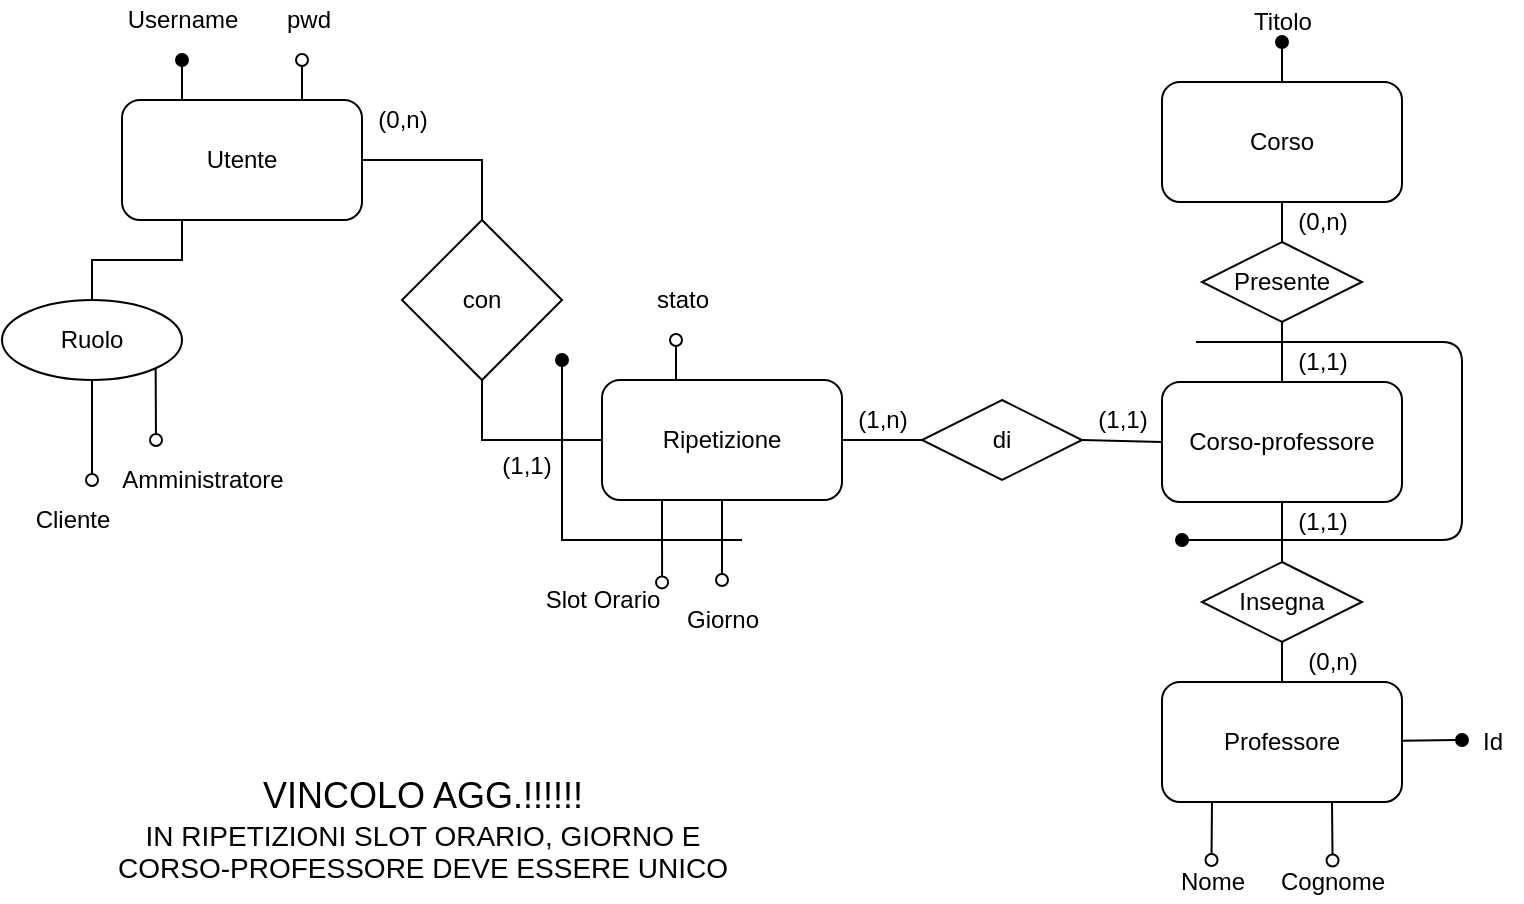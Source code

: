 <mxfile version="15.8.3" type="google"><diagram id="aKWiWwywu-r0AeDd9z9t" name="Page-1"><mxGraphModel dx="1278" dy="547" grid="1" gridSize="10" guides="1" tooltips="1" connect="1" arrows="1" fold="1" page="1" pageScale="1" pageWidth="827" pageHeight="1169" math="0" shadow="0"><root><mxCell id="0"/><mxCell id="1" parent="0"/><mxCell id="rxv2hyeYKFDhPSVg4fqs-1" value="Corso" style="rounded=1;whiteSpace=wrap;html=1;" parent="1" vertex="1"><mxGeometry x="600" y="51" width="120" height="60" as="geometry"/></mxCell><mxCell id="rxv2hyeYKFDhPSVg4fqs-3" value="Presente" style="rhombus;whiteSpace=wrap;html=1;" parent="1" vertex="1"><mxGeometry x="620" y="131" width="80" height="40" as="geometry"/></mxCell><mxCell id="rxv2hyeYKFDhPSVg4fqs-4" value="Professore" style="rounded=1;whiteSpace=wrap;html=1;" parent="1" vertex="1"><mxGeometry x="600" y="351" width="120" height="60" as="geometry"/></mxCell><mxCell id="rxv2hyeYKFDhPSVg4fqs-5" value="Utente" style="rounded=1;whiteSpace=wrap;html=1;" parent="1" vertex="1"><mxGeometry x="80" y="60" width="120" height="60" as="geometry"/></mxCell><mxCell id="rxv2hyeYKFDhPSVg4fqs-6" value="Ruolo" style="ellipse;whiteSpace=wrap;html=1;" parent="1" vertex="1"><mxGeometry x="20" y="160" width="90" height="40" as="geometry"/></mxCell><mxCell id="rxv2hyeYKFDhPSVg4fqs-9" value="Cliente" style="text;html=1;align=center;verticalAlign=middle;resizable=0;points=[];autosize=1;strokeColor=none;fillColor=none;" parent="1" vertex="1"><mxGeometry x="30" y="260" width="50" height="20" as="geometry"/></mxCell><mxCell id="rxv2hyeYKFDhPSVg4fqs-10" value="" style="endArrow=none;html=1;rounded=0;entryX=0.5;entryY=1;entryDx=0;entryDy=0;startArrow=oval;startFill=0;" parent="1" target="rxv2hyeYKFDhPSVg4fqs-6" edge="1"><mxGeometry width="50" height="50" relative="1" as="geometry"><mxPoint x="65" y="250" as="sourcePoint"/><mxPoint x="43.18" y="204.142" as="targetPoint"/></mxGeometry></mxCell><mxCell id="rxv2hyeYKFDhPSVg4fqs-12" value="" style="endArrow=none;html=1;rounded=0;entryX=1;entryY=1;entryDx=0;entryDy=0;startArrow=oval;startFill=0;" parent="1" target="rxv2hyeYKFDhPSVg4fqs-6" edge="1"><mxGeometry width="50" height="50" relative="1" as="geometry"><mxPoint x="97" y="230" as="sourcePoint"/><mxPoint x="53.18" y="214.142" as="targetPoint"/></mxGeometry></mxCell><mxCell id="rxv2hyeYKFDhPSVg4fqs-13" value="Amministratore" style="text;html=1;align=center;verticalAlign=middle;resizable=0;points=[];autosize=1;strokeColor=none;fillColor=none;" parent="1" vertex="1"><mxGeometry x="70" y="240" width="100" height="20" as="geometry"/></mxCell><mxCell id="rxv2hyeYKFDhPSVg4fqs-14" value="" style="endArrow=none;html=1;rounded=0;entryX=0.5;entryY=0;entryDx=0;entryDy=0;exitX=0.25;exitY=1;exitDx=0;exitDy=0;" parent="1" source="rxv2hyeYKFDhPSVg4fqs-5" target="rxv2hyeYKFDhPSVg4fqs-6" edge="1"><mxGeometry width="50" height="50" relative="1" as="geometry"><mxPoint x="210" y="370" as="sourcePoint"/><mxPoint x="260" y="320" as="targetPoint"/><Array as="points"><mxPoint x="110" y="140"/><mxPoint x="65" y="140"/></Array></mxGeometry></mxCell><mxCell id="rxv2hyeYKFDhPSVg4fqs-15" value="Ripetizione" style="rounded=1;whiteSpace=wrap;html=1;" parent="1" vertex="1"><mxGeometry x="320" y="200" width="120" height="60" as="geometry"/></mxCell><mxCell id="rxv2hyeYKFDhPSVg4fqs-18" value="con" style="rhombus;whiteSpace=wrap;html=1;" parent="1" vertex="1"><mxGeometry x="220" y="120" width="80" height="80" as="geometry"/></mxCell><mxCell id="rxv2hyeYKFDhPSVg4fqs-19" value="di" style="rhombus;whiteSpace=wrap;html=1;" parent="1" vertex="1"><mxGeometry x="480" y="210" width="80" height="40" as="geometry"/></mxCell><mxCell id="rxv2hyeYKFDhPSVg4fqs-20" value="" style="endArrow=none;html=1;rounded=0;entryX=1;entryY=0.5;entryDx=0;entryDy=0;exitX=0.5;exitY=0;exitDx=0;exitDy=0;" parent="1" source="rxv2hyeYKFDhPSVg4fqs-18" target="rxv2hyeYKFDhPSVg4fqs-5" edge="1"><mxGeometry width="50" height="50" relative="1" as="geometry"><mxPoint x="330" y="370" as="sourcePoint"/><mxPoint x="380" y="320" as="targetPoint"/><Array as="points"><mxPoint x="260" y="90"/></Array></mxGeometry></mxCell><mxCell id="rxv2hyeYKFDhPSVg4fqs-21" value="" style="endArrow=none;html=1;rounded=0;entryX=0.5;entryY=1;entryDx=0;entryDy=0;exitX=0;exitY=0.5;exitDx=0;exitDy=0;" parent="1" source="rxv2hyeYKFDhPSVg4fqs-15" target="rxv2hyeYKFDhPSVg4fqs-18" edge="1"><mxGeometry width="50" height="50" relative="1" as="geometry"><mxPoint x="330" y="370" as="sourcePoint"/><mxPoint x="380" y="320" as="targetPoint"/><Array as="points"><mxPoint x="260" y="230"/></Array></mxGeometry></mxCell><mxCell id="rxv2hyeYKFDhPSVg4fqs-23" value="" style="endArrow=none;html=1;rounded=0;entryX=1;entryY=0.5;entryDx=0;entryDy=0;exitX=0;exitY=0.5;exitDx=0;exitDy=0;" parent="1" source="rxv2hyeYKFDhPSVg4fqs-19" target="rxv2hyeYKFDhPSVg4fqs-15" edge="1"><mxGeometry width="50" height="50" relative="1" as="geometry"><mxPoint x="330" y="370" as="sourcePoint"/><mxPoint x="380" y="320" as="targetPoint"/><Array as="points"/></mxGeometry></mxCell><mxCell id="rxv2hyeYKFDhPSVg4fqs-25" value="" style="endArrow=none;html=1;rounded=0;entryX=1;entryY=0.5;entryDx=0;entryDy=0;exitX=0;exitY=0.5;exitDx=0;exitDy=0;" parent="1" source="AiOmAlZh5nOOPuMzuzGA-1" target="rxv2hyeYKFDhPSVg4fqs-19" edge="1"><mxGeometry width="50" height="50" relative="1" as="geometry"><mxPoint x="330" y="361" as="sourcePoint"/><mxPoint x="380" y="311" as="targetPoint"/><Array as="points"/></mxGeometry></mxCell><mxCell id="rxv2hyeYKFDhPSVg4fqs-26" value="" style="endArrow=none;html=1;rounded=0;entryX=0.5;entryY=1;entryDx=0;entryDy=0;exitX=0.5;exitY=0;exitDx=0;exitDy=0;" parent="1" source="rxv2hyeYKFDhPSVg4fqs-3" target="rxv2hyeYKFDhPSVg4fqs-1" edge="1"><mxGeometry width="50" height="50" relative="1" as="geometry"><mxPoint x="330" y="361" as="sourcePoint"/><mxPoint x="380" y="311" as="targetPoint"/></mxGeometry></mxCell><mxCell id="rxv2hyeYKFDhPSVg4fqs-27" value="" style="endArrow=none;html=1;rounded=0;entryX=0.5;entryY=1;entryDx=0;entryDy=0;exitX=0.5;exitY=0;exitDx=0;exitDy=0;startArrow=none;" parent="1" source="AiOmAlZh5nOOPuMzuzGA-2" target="rxv2hyeYKFDhPSVg4fqs-3" edge="1"><mxGeometry width="50" height="50" relative="1" as="geometry"><mxPoint x="330" y="361" as="sourcePoint"/><mxPoint x="380" y="311" as="targetPoint"/></mxGeometry></mxCell><mxCell id="rxv2hyeYKFDhPSVg4fqs-28" value="" style="endArrow=none;html=1;rounded=0;entryX=0.25;entryY=1;entryDx=0;entryDy=0;startArrow=oval;startFill=0;exitX=0.929;exitY=0.06;exitDx=0;exitDy=0;exitPerimeter=0;" parent="1" source="rxv2hyeYKFDhPSVg4fqs-30" target="rxv2hyeYKFDhPSVg4fqs-15" edge="1"><mxGeometry width="50" height="50" relative="1" as="geometry"><mxPoint x="350" y="290" as="sourcePoint"/><mxPoint x="380" y="320" as="targetPoint"/></mxGeometry></mxCell><mxCell id="rxv2hyeYKFDhPSVg4fqs-30" value="Slot Orario" style="text;html=1;align=center;verticalAlign=middle;resizable=0;points=[];autosize=1;strokeColor=none;fillColor=none;" parent="1" vertex="1"><mxGeometry x="285" y="300" width="70" height="20" as="geometry"/></mxCell><mxCell id="rxv2hyeYKFDhPSVg4fqs-31" value="Giorno" style="text;html=1;align=center;verticalAlign=middle;resizable=0;points=[];autosize=1;strokeColor=none;fillColor=none;" parent="1" vertex="1"><mxGeometry x="355" y="310" width="50" height="20" as="geometry"/></mxCell><mxCell id="rxv2hyeYKFDhPSVg4fqs-33" value="" style="endArrow=oval;html=1;rounded=0;exitX=0.5;exitY=1;exitDx=0;exitDy=0;endFill=0;" parent="1" source="rxv2hyeYKFDhPSVg4fqs-15" edge="1"><mxGeometry width="50" height="50" relative="1" as="geometry"><mxPoint x="330" y="370" as="sourcePoint"/><mxPoint x="380" y="300" as="targetPoint"/></mxGeometry></mxCell><mxCell id="rxv2hyeYKFDhPSVg4fqs-34" value="" style="endArrow=none;html=1;rounded=0;startArrow=oval;startFill=1;" parent="1" edge="1"><mxGeometry width="50" height="50" relative="1" as="geometry"><mxPoint x="300" y="190" as="sourcePoint"/><mxPoint x="390" y="280" as="targetPoint"/><Array as="points"><mxPoint x="300" y="280"/></Array></mxGeometry></mxCell><mxCell id="rxv2hyeYKFDhPSVg4fqs-35" value="(0,n)" style="text;html=1;align=center;verticalAlign=middle;resizable=0;points=[];autosize=1;strokeColor=none;fillColor=none;" parent="1" vertex="1"><mxGeometry x="200" y="60" width="40" height="20" as="geometry"/></mxCell><mxCell id="rxv2hyeYKFDhPSVg4fqs-36" value="(1,1)" style="text;html=1;align=center;verticalAlign=middle;resizable=0;points=[];autosize=1;strokeColor=none;fillColor=none;" parent="1" vertex="1"><mxGeometry x="262" y="233" width="40" height="20" as="geometry"/></mxCell><mxCell id="rxv2hyeYKFDhPSVg4fqs-41" value="(0,n)" style="text;html=1;align=center;verticalAlign=middle;resizable=0;points=[];autosize=1;strokeColor=none;fillColor=none;" parent="1" vertex="1"><mxGeometry x="660" y="111" width="40" height="20" as="geometry"/></mxCell><mxCell id="L7gl-VeqU6AMbaNqvCOs-1" value="(0,n)" style="text;html=1;align=center;verticalAlign=middle;resizable=0;points=[];autosize=1;strokeColor=none;fillColor=none;" parent="1" vertex="1"><mxGeometry x="665" y="331" width="40" height="20" as="geometry"/></mxCell><mxCell id="L7gl-VeqU6AMbaNqvCOs-2" value="" style="endArrow=none;html=1;rounded=0;entryX=0.25;entryY=0;entryDx=0;entryDy=0;startArrow=oval;startFill=1;" parent="1" target="rxv2hyeYKFDhPSVg4fqs-5" edge="1"><mxGeometry width="50" height="50" relative="1" as="geometry"><mxPoint x="110" y="40" as="sourcePoint"/><mxPoint x="390" y="180" as="targetPoint"/></mxGeometry></mxCell><mxCell id="L7gl-VeqU6AMbaNqvCOs-3" value="Username" style="text;html=1;align=center;verticalAlign=middle;resizable=0;points=[];autosize=1;strokeColor=none;fillColor=none;" parent="1" vertex="1"><mxGeometry x="75" y="10" width="70" height="20" as="geometry"/></mxCell><mxCell id="L7gl-VeqU6AMbaNqvCOs-6" value="pwd" style="text;html=1;align=center;verticalAlign=middle;resizable=0;points=[];autosize=1;strokeColor=none;fillColor=none;" parent="1" vertex="1"><mxGeometry x="153" y="10" width="40" height="20" as="geometry"/></mxCell><mxCell id="L7gl-VeqU6AMbaNqvCOs-7" value="" style="endArrow=none;html=1;rounded=0;entryX=0.75;entryY=0;entryDx=0;entryDy=0;startArrow=oval;startFill=0;" parent="1" target="rxv2hyeYKFDhPSVg4fqs-5" edge="1"><mxGeometry width="50" height="50" relative="1" as="geometry"><mxPoint x="170" y="40" as="sourcePoint"/><mxPoint x="120" y="70" as="targetPoint"/></mxGeometry></mxCell><mxCell id="F5jdcHqLwgJaTOBfvWlA-2" value="" style="endArrow=oval;html=1;rounded=0;startArrow=none;startFill=0;endFill=1;" parent="1" edge="1"><mxGeometry width="50" height="50" relative="1" as="geometry"><mxPoint x="660" y="51" as="sourcePoint"/><mxPoint x="660" y="31" as="targetPoint"/></mxGeometry></mxCell><mxCell id="F5jdcHqLwgJaTOBfvWlA-3" value="Titolo" style="text;html=1;align=center;verticalAlign=middle;resizable=0;points=[];autosize=1;strokeColor=none;fillColor=none;" parent="1" vertex="1"><mxGeometry x="640" y="11" width="40" height="20" as="geometry"/></mxCell><mxCell id="F5jdcHqLwgJaTOBfvWlA-4" value="Nome" style="text;html=1;align=center;verticalAlign=middle;resizable=0;points=[];autosize=1;strokeColor=none;fillColor=none;" parent="1" vertex="1"><mxGeometry x="600" y="441" width="50" height="20" as="geometry"/></mxCell><mxCell id="F5jdcHqLwgJaTOBfvWlA-5" value="Cognome" style="text;html=1;align=center;verticalAlign=middle;resizable=0;points=[];autosize=1;strokeColor=none;fillColor=none;" parent="1" vertex="1"><mxGeometry x="650" y="441" width="70" height="20" as="geometry"/></mxCell><mxCell id="F5jdcHqLwgJaTOBfvWlA-6" value="" style="endArrow=oval;html=1;rounded=0;entryX=0.495;entryY=-0.05;entryDx=0;entryDy=0;startArrow=none;startFill=0;endFill=0;entryPerimeter=0;" parent="1" target="F5jdcHqLwgJaTOBfvWlA-4" edge="1"><mxGeometry width="50" height="50" relative="1" as="geometry"><mxPoint x="625" y="411" as="sourcePoint"/><mxPoint x="625" y="431" as="targetPoint"/></mxGeometry></mxCell><mxCell id="F5jdcHqLwgJaTOBfvWlA-7" value="" style="endArrow=oval;html=1;rounded=0;entryX=0.504;entryY=-0.037;entryDx=0;entryDy=0;startArrow=none;startFill=0;endFill=0;entryPerimeter=0;" parent="1" target="F5jdcHqLwgJaTOBfvWlA-5" edge="1"><mxGeometry width="50" height="50" relative="1" as="geometry"><mxPoint x="685" y="411" as="sourcePoint"/><mxPoint x="685" y="431" as="targetPoint"/></mxGeometry></mxCell><mxCell id="F5jdcHqLwgJaTOBfvWlA-9" value="Id" style="text;html=1;align=center;verticalAlign=middle;resizable=0;points=[];autosize=1;strokeColor=none;fillColor=none;" parent="1" vertex="1"><mxGeometry x="750" y="371" width="30" height="20" as="geometry"/></mxCell><mxCell id="F5jdcHqLwgJaTOBfvWlA-10" value="" style="endArrow=none;html=1;rounded=0;startArrow=oval;startFill=1;" parent="1" edge="1"><mxGeometry width="50" height="50" relative="1" as="geometry"><mxPoint x="750" y="380" as="sourcePoint"/><mxPoint x="720" y="380.41" as="targetPoint"/></mxGeometry></mxCell><mxCell id="hFrAME9Bzr6lZKAVT-2d-1" value="stato" style="text;html=1;align=center;verticalAlign=middle;resizable=0;points=[];autosize=1;strokeColor=none;fillColor=none;" parent="1" vertex="1"><mxGeometry x="340" y="150" width="40" height="20" as="geometry"/></mxCell><mxCell id="hFrAME9Bzr6lZKAVT-2d-2" value="" style="endArrow=none;html=1;rounded=0;entryX=0.75;entryY=0;entryDx=0;entryDy=0;startArrow=oval;startFill=0;" parent="1" edge="1"><mxGeometry width="50" height="50" relative="1" as="geometry"><mxPoint x="357" y="180" as="sourcePoint"/><mxPoint x="357" y="200" as="targetPoint"/></mxGeometry></mxCell><mxCell id="AiOmAlZh5nOOPuMzuzGA-1" value="Corso-professore" style="rounded=1;whiteSpace=wrap;html=1;" parent="1" vertex="1"><mxGeometry x="600" y="201" width="120" height="60" as="geometry"/></mxCell><mxCell id="AiOmAlZh5nOOPuMzuzGA-2" value="Insegna" style="rhombus;whiteSpace=wrap;html=1;" parent="1" vertex="1"><mxGeometry x="620" y="291" width="80" height="40" as="geometry"/></mxCell><mxCell id="AiOmAlZh5nOOPuMzuzGA-3" value="" style="endArrow=none;html=1;rounded=0;entryX=0.5;entryY=1;entryDx=0;entryDy=0;exitX=0.5;exitY=0;exitDx=0;exitDy=0;" parent="1" source="rxv2hyeYKFDhPSVg4fqs-4" target="AiOmAlZh5nOOPuMzuzGA-2" edge="1"><mxGeometry width="50" height="50" relative="1" as="geometry"><mxPoint x="660" y="351.0" as="sourcePoint"/><mxPoint x="660" y="171" as="targetPoint"/></mxGeometry></mxCell><mxCell id="AiOmAlZh5nOOPuMzuzGA-4" value="(1,1)" style="text;html=1;align=center;verticalAlign=middle;resizable=0;points=[];autosize=1;strokeColor=none;fillColor=none;" parent="1" vertex="1"><mxGeometry x="660" y="181" width="40" height="20" as="geometry"/></mxCell><mxCell id="AiOmAlZh5nOOPuMzuzGA-5" value="(1,1)" style="text;html=1;align=center;verticalAlign=middle;resizable=0;points=[];autosize=1;strokeColor=none;fillColor=none;" parent="1" vertex="1"><mxGeometry x="660" y="261" width="40" height="20" as="geometry"/></mxCell><mxCell id="AiOmAlZh5nOOPuMzuzGA-6" value="(1,n)" style="text;html=1;align=center;verticalAlign=middle;resizable=0;points=[];autosize=1;strokeColor=none;fillColor=none;" parent="1" vertex="1"><mxGeometry x="440" y="210" width="40" height="20" as="geometry"/></mxCell><mxCell id="AiOmAlZh5nOOPuMzuzGA-7" value="(1,1)" style="text;html=1;align=center;verticalAlign=middle;resizable=0;points=[];autosize=1;strokeColor=none;fillColor=none;" parent="1" vertex="1"><mxGeometry x="560" y="210" width="40" height="20" as="geometry"/></mxCell><mxCell id="AiOmAlZh5nOOPuMzuzGA-8" value="" style="endArrow=oval;html=1;startArrow=none;startFill=0;endFill=1;" parent="1" edge="1"><mxGeometry width="50" height="50" relative="1" as="geometry"><mxPoint x="617" y="181" as="sourcePoint"/><mxPoint x="610" y="280" as="targetPoint"/><Array as="points"><mxPoint x="750" y="181"/><mxPoint x="750" y="280"/></Array></mxGeometry></mxCell><mxCell id="C-h9lnOORvgv9hXLF1M2-1" value="&lt;font&gt;&lt;font&gt;&lt;font style=&quot;font-size: 18px&quot;&gt;VINCOLO AGG.!!!!!!&lt;br&gt;&lt;/font&gt;&lt;span style=&quot;font-size: 14px&quot;&gt;IN RIPETIZIONI SLOT ORARIO, GIORNO E&lt;/span&gt;&lt;br&gt;&lt;span style=&quot;font-size: 14px&quot;&gt;CORSO-PROFESSORE DEVE ESSERE UNICO&lt;/span&gt;&lt;/font&gt;&lt;br&gt;&lt;/font&gt;" style="text;html=1;align=center;verticalAlign=middle;resizable=0;points=[];autosize=1;strokeColor=none;fillColor=none;" vertex="1" parent="1"><mxGeometry x="70" y="400" width="320" height="50" as="geometry"/></mxCell></root></mxGraphModel></diagram></mxfile>